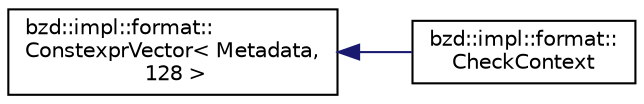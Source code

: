 digraph "Graphical Class Hierarchy"
{
  edge [fontname="Helvetica",fontsize="10",labelfontname="Helvetica",labelfontsize="10"];
  node [fontname="Helvetica",fontsize="10",shape=record];
  rankdir="LR";
  Node0 [label="bzd::impl::format::\lConstexprVector\< Metadata,\l 128 \>",height=0.2,width=0.4,color="black", fillcolor="white", style="filled",URL="$classbzd_1_1impl_1_1format_1_1ConstexprVector.html"];
  Node0 -> Node1 [dir="back",color="midnightblue",fontsize="10",style="solid",fontname="Helvetica"];
  Node1 [label="bzd::impl::format::\lCheckContext",height=0.2,width=0.4,color="black", fillcolor="white", style="filled",URL="$classbzd_1_1impl_1_1format_1_1CheckContext.html"];
}
